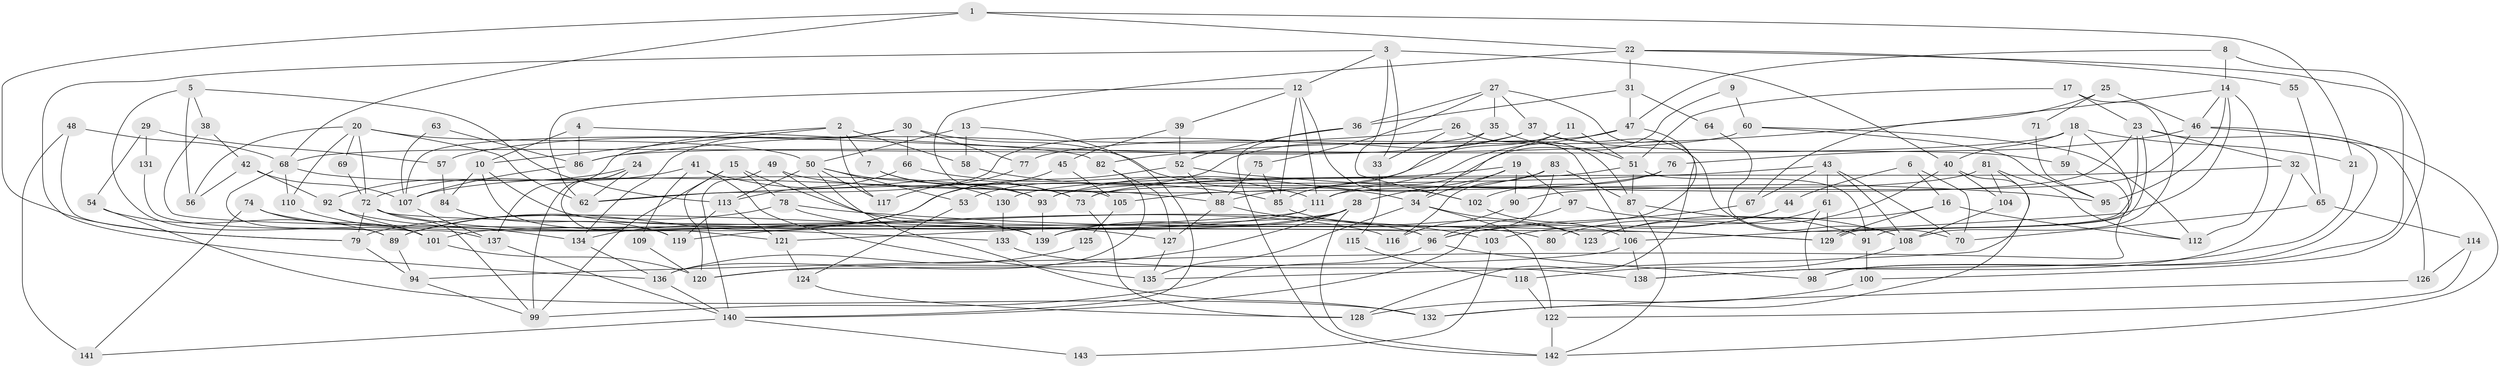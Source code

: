 // coarse degree distribution, {4: 0.22535211267605634, 10: 0.056338028169014086, 12: 0.014084507042253521, 3: 0.2535211267605634, 2: 0.07042253521126761, 7: 0.04225352112676056, 14: 0.04225352112676056, 17: 0.028169014084507043, 5: 0.04225352112676056, 8: 0.04225352112676056, 9: 0.09859154929577464, 6: 0.07042253521126761, 1: 0.014084507042253521}
// Generated by graph-tools (version 1.1) at 2025/18/03/04/25 18:18:34]
// undirected, 143 vertices, 286 edges
graph export_dot {
graph [start="1"]
  node [color=gray90,style=filled];
  1;
  2;
  3;
  4;
  5;
  6;
  7;
  8;
  9;
  10;
  11;
  12;
  13;
  14;
  15;
  16;
  17;
  18;
  19;
  20;
  21;
  22;
  23;
  24;
  25;
  26;
  27;
  28;
  29;
  30;
  31;
  32;
  33;
  34;
  35;
  36;
  37;
  38;
  39;
  40;
  41;
  42;
  43;
  44;
  45;
  46;
  47;
  48;
  49;
  50;
  51;
  52;
  53;
  54;
  55;
  56;
  57;
  58;
  59;
  60;
  61;
  62;
  63;
  64;
  65;
  66;
  67;
  68;
  69;
  70;
  71;
  72;
  73;
  74;
  75;
  76;
  77;
  78;
  79;
  80;
  81;
  82;
  83;
  84;
  85;
  86;
  87;
  88;
  89;
  90;
  91;
  92;
  93;
  94;
  95;
  96;
  97;
  98;
  99;
  100;
  101;
  102;
  103;
  104;
  105;
  106;
  107;
  108;
  109;
  110;
  111;
  112;
  113;
  114;
  115;
  116;
  117;
  118;
  119;
  120;
  121;
  122;
  123;
  124;
  125;
  126;
  127;
  128;
  129;
  130;
  131;
  132;
  133;
  134;
  135;
  136;
  137;
  138;
  139;
  140;
  141;
  142;
  143;
  1 -- 21;
  1 -- 22;
  1 -- 68;
  1 -- 79;
  2 -- 7;
  2 -- 10;
  2 -- 58;
  2 -- 117;
  2 -- 137;
  3 -- 40;
  3 -- 102;
  3 -- 12;
  3 -- 33;
  3 -- 136;
  4 -- 82;
  4 -- 86;
  4 -- 10;
  5 -- 113;
  5 -- 101;
  5 -- 38;
  5 -- 56;
  6 -- 16;
  6 -- 70;
  6 -- 44;
  7 -- 73;
  7 -- 93;
  8 -- 47;
  8 -- 14;
  8 -- 100;
  9 -- 60;
  9 -- 111;
  10 -- 139;
  10 -- 84;
  10 -- 121;
  11 -- 51;
  11 -- 34;
  11 -- 107;
  12 -- 62;
  12 -- 39;
  12 -- 85;
  12 -- 102;
  12 -- 111;
  13 -- 140;
  13 -- 58;
  13 -- 50;
  14 -- 112;
  14 -- 46;
  14 -- 82;
  14 -- 95;
  14 -- 106;
  15 -- 78;
  15 -- 99;
  15 -- 80;
  15 -- 120;
  16 -- 129;
  16 -- 123;
  16 -- 112;
  17 -- 108;
  17 -- 51;
  17 -- 23;
  18 -- 86;
  18 -- 91;
  18 -- 21;
  18 -- 40;
  18 -- 59;
  19 -- 28;
  19 -- 90;
  19 -- 34;
  19 -- 97;
  19 -- 130;
  20 -- 62;
  20 -- 72;
  20 -- 50;
  20 -- 56;
  20 -- 69;
  20 -- 110;
  21 -- 138;
  22 -- 31;
  22 -- 98;
  22 -- 55;
  22 -- 105;
  23 -- 129;
  23 -- 129;
  23 -- 32;
  23 -- 73;
  23 -- 98;
  24 -- 99;
  24 -- 119;
  24 -- 62;
  24 -- 92;
  25 -- 46;
  25 -- 67;
  25 -- 71;
  26 -- 87;
  26 -- 106;
  26 -- 33;
  26 -- 86;
  27 -- 37;
  27 -- 35;
  27 -- 36;
  27 -- 75;
  27 -- 128;
  28 -- 139;
  28 -- 79;
  28 -- 101;
  28 -- 120;
  28 -- 142;
  29 -- 54;
  29 -- 57;
  29 -- 131;
  30 -- 134;
  30 -- 107;
  30 -- 34;
  30 -- 66;
  30 -- 77;
  31 -- 36;
  31 -- 47;
  31 -- 64;
  32 -- 93;
  32 -- 65;
  32 -- 138;
  33 -- 115;
  34 -- 122;
  34 -- 123;
  34 -- 135;
  35 -- 62;
  35 -- 51;
  35 -- 85;
  36 -- 52;
  36 -- 142;
  37 -- 53;
  37 -- 59;
  37 -- 57;
  37 -- 108;
  38 -- 42;
  38 -- 96;
  39 -- 45;
  39 -- 52;
  40 -- 123;
  40 -- 104;
  40 -- 132;
  41 -- 135;
  41 -- 72;
  41 -- 73;
  41 -- 109;
  42 -- 56;
  42 -- 92;
  42 -- 107;
  43 -- 108;
  43 -- 61;
  43 -- 62;
  43 -- 67;
  43 -- 70;
  44 -- 96;
  44 -- 103;
  45 -- 134;
  45 -- 105;
  46 -- 111;
  46 -- 142;
  46 -- 76;
  46 -- 126;
  47 -- 77;
  47 -- 139;
  47 -- 88;
  48 -- 141;
  48 -- 79;
  48 -- 68;
  49 -- 140;
  49 -- 88;
  49 -- 139;
  50 -- 53;
  50 -- 113;
  50 -- 117;
  50 -- 130;
  50 -- 132;
  51 -- 73;
  51 -- 91;
  51 -- 87;
  52 -- 88;
  52 -- 89;
  52 -- 95;
  53 -- 124;
  54 -- 132;
  54 -- 89;
  55 -- 65;
  57 -- 84;
  58 -- 85;
  59 -- 94;
  60 -- 95;
  60 -- 68;
  60 -- 112;
  61 -- 129;
  61 -- 98;
  61 -- 80;
  63 -- 86;
  63 -- 107;
  64 -- 70;
  65 -- 114;
  65 -- 70;
  66 -- 113;
  66 -- 111;
  67 -- 96;
  68 -- 89;
  68 -- 93;
  68 -- 110;
  69 -- 72;
  71 -- 95;
  72 -- 79;
  72 -- 129;
  72 -- 96;
  72 -- 99;
  73 -- 128;
  74 -- 101;
  74 -- 133;
  74 -- 141;
  75 -- 85;
  75 -- 88;
  76 -- 102;
  76 -- 105;
  77 -- 117;
  78 -- 127;
  78 -- 89;
  78 -- 129;
  79 -- 94;
  81 -- 135;
  81 -- 112;
  81 -- 90;
  81 -- 104;
  82 -- 136;
  82 -- 127;
  83 -- 87;
  83 -- 96;
  83 -- 93;
  83 -- 116;
  84 -- 119;
  85 -- 123;
  86 -- 107;
  87 -- 142;
  87 -- 91;
  88 -- 103;
  88 -- 127;
  89 -- 94;
  90 -- 116;
  91 -- 100;
  92 -- 101;
  92 -- 116;
  93 -- 139;
  94 -- 99;
  96 -- 98;
  96 -- 99;
  97 -- 108;
  97 -- 140;
  100 -- 128;
  101 -- 120;
  102 -- 106;
  103 -- 143;
  104 -- 108;
  105 -- 125;
  106 -- 120;
  106 -- 138;
  107 -- 137;
  108 -- 118;
  109 -- 120;
  110 -- 134;
  111 -- 119;
  111 -- 121;
  113 -- 121;
  113 -- 119;
  114 -- 126;
  114 -- 122;
  115 -- 118;
  118 -- 122;
  121 -- 124;
  122 -- 142;
  124 -- 128;
  125 -- 136;
  126 -- 132;
  127 -- 135;
  130 -- 133;
  131 -- 137;
  133 -- 138;
  134 -- 136;
  136 -- 140;
  137 -- 140;
  140 -- 141;
  140 -- 143;
}
